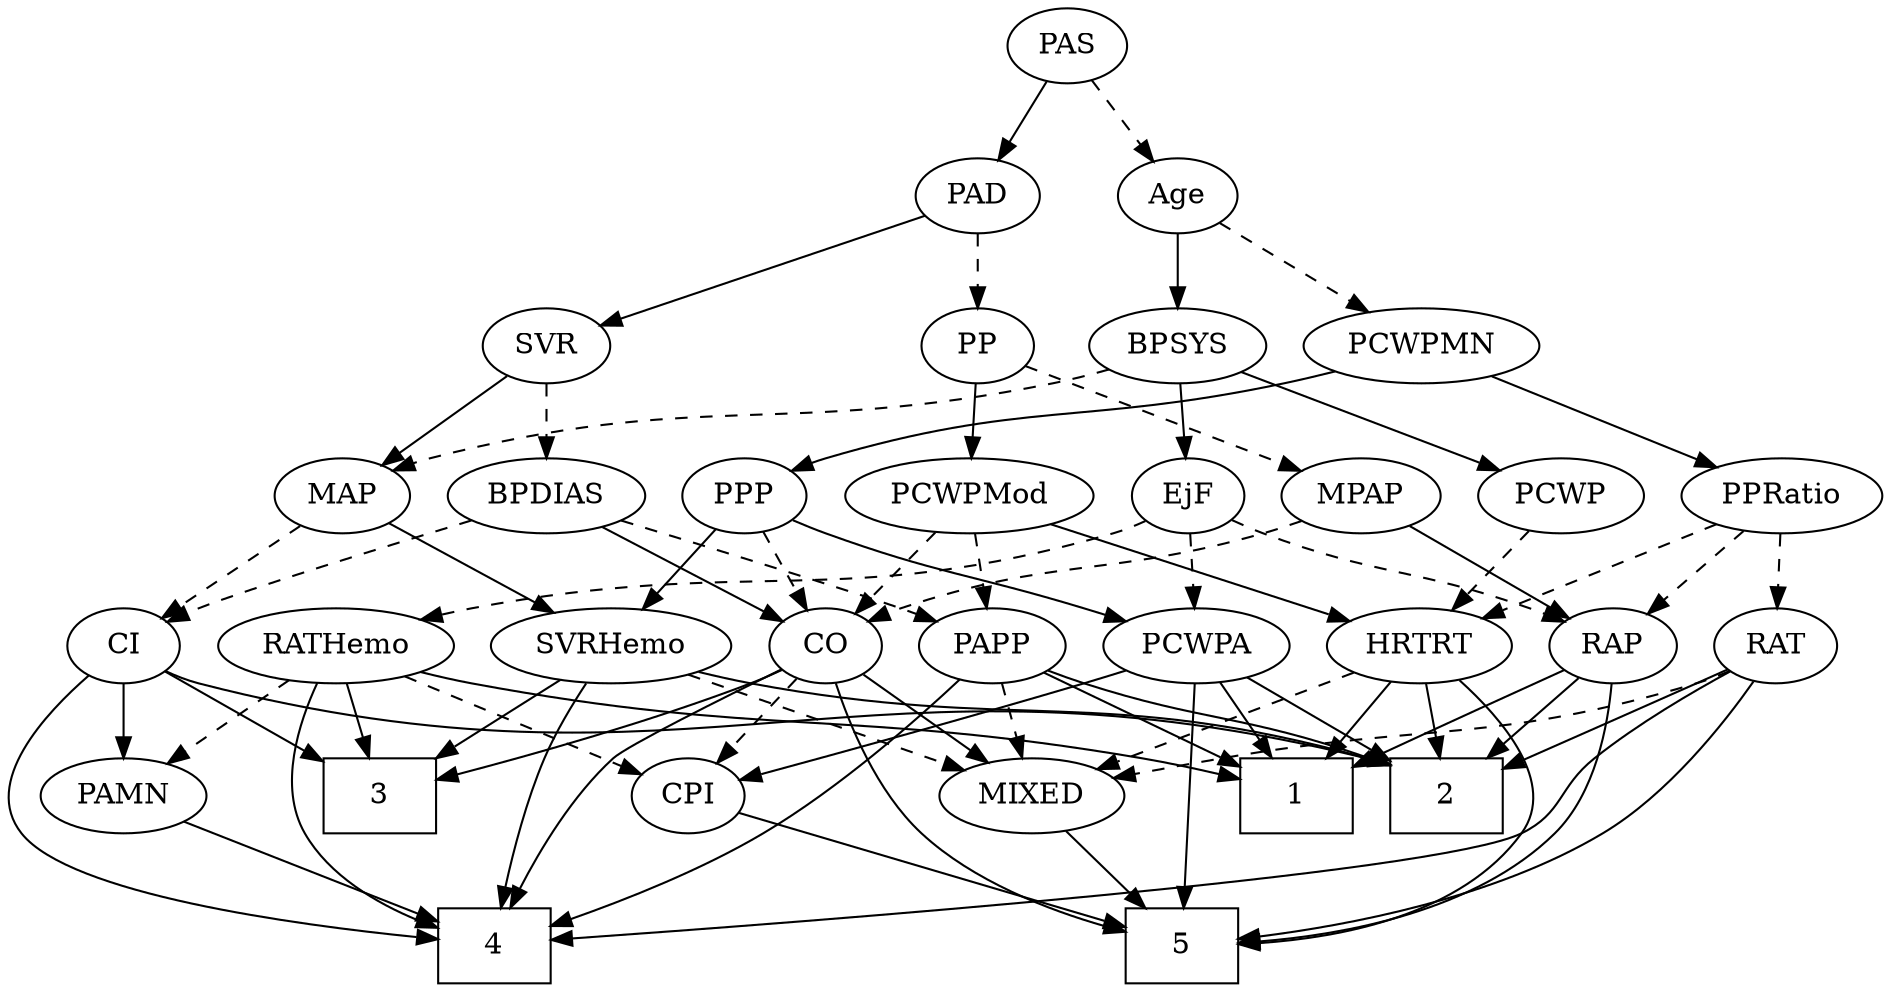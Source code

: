 strict digraph {
	graph [bb="0,0,830.42,468"];
	node [label="\N"];
	1	[height=0.5,
		pos="155.95,90",
		shape=box,
		width=0.75];
	2	[height=0.5,
		pos="227.95,90",
		shape=box,
		width=0.75];
	3	[height=0.5,
		pos="659.95,90",
		shape=box,
		width=0.75];
	4	[height=0.5,
		pos="604.95,18",
		shape=box,
		width=0.75];
	5	[height=0.5,
		pos="282.95,18",
		shape=box,
		width=0.75];
	RAP	[height=0.5,
		pos="27.948,162",
		width=0.77632];
	RAP -> 1	[pos="e,128.74,105.88 48.513,149.75 67.728,139.24 96.834,123.33 119.91,110.71",
		style=solid];
	RAP -> 2	[pos="e,200.63,104.47 49.625,150.36 54.598,148.11 59.907,145.86 64.948,144 117.09,124.76 135.11,128.15 190.94,108.05",
		style=solid];
	RAP -> 5	[pos="e,255.72,20.99 35.613,144.6 45.854,124.48 65.898,90.745 92.948,72 139.43,39.79 205,27.082 245.69,22.118",
		style=solid];
	PAS	[height=0.5,
		pos="347.95,450",
		width=0.75];
	PAD	[height=0.5,
		pos="371.95,378",
		width=0.79437];
	PAS -> PAD	[pos="e,366.19,395.79 353.76,432.05 356.5,424.06 359.83,414.33 362.9,405.4",
		style=solid];
	Age	[height=0.5,
		pos="255.95,378",
		width=0.75];
	PAS -> Age	[pos="e,273.17,392.11 330.64,435.83 316.76,425.27 297.08,410.3 281.41,398.37",
		style=dashed];
	PP	[height=0.5,
		pos="371.95,306",
		width=0.75];
	PAD -> PP	[pos="e,371.95,324.1 371.95,359.7 371.95,351.98 371.95,342.71 371.95,334.11",
		style=dashed];
	SVR	[height=0.5,
		pos="601.95,306",
		width=0.77632];
	PAD -> SVR	[pos="e,577.04,314.58 397.44,369.24 438.85,356.64 520.77,331.71 567.38,317.52",
		style=solid];
	PAMN	[height=0.5,
		pos="778.95,90",
		width=1.011];
	PAMN -> 4	[pos="e,632.1,29.925 751.38,77.908 721.76,65.995 674.55,47.002 641.78,33.816",
		style=solid];
	PCWP	[height=0.5,
		pos="152.95,234",
		width=0.97491];
	HRTRT	[height=0.5,
		pos="185.95,162",
		width=1.1013];
	PCWP -> HRTRT	[pos="e,177.95,179.96 160.77,216.41 164.62,208.25 169.34,198.22 173.66,189.07",
		style=dashed];
	PCWPMod	[height=0.5,
		pos="417.95,234",
		width=1.4443];
	CO	[height=0.5,
		pos="452.95,162",
		width=0.75];
	PCWPMod -> CO	[pos="e,444.79,179.31 426.42,216.05 430.56,207.77 435.64,197.62 440.24,188.42",
		style=dashed];
	PCWPMod -> HRTRT	[pos="e,215.81,173.89 378.71,222 333.17,209.17 260.85,188.63 233.95,180 231.19,179.11 228.34,178.18 225.49,177.21",
		style=solid];
	PAPP	[height=0.5,
		pos="375.95,162",
		width=0.88464];
	PCWPMod -> PAPP	[pos="e,385.73,179.31 407.78,216.05 402.76,207.68 396.59,197.4 391.03,188.13",
		style=dashed];
	PCWPA	[height=0.5,
		pos="284.95,162",
		width=1.1555];
	PCWPA -> 1	[pos="e,182.97,105.66 260.08,147.5 240.73,137 213.61,122.29 191.91,110.51",
		style=solid];
	PCWPA -> 2	[pos="e,241.89,108.12 271.73,144.76 264.81,136.27 256.18,125.68 248.42,116.15",
		style=solid];
	PCWPA -> 5	[pos="e,283.19,36.189 284.71,143.87 284.37,119.67 283.74,75.211 283.33,46.393",
		style=solid];
	CPI	[height=0.5,
		pos="473.95,90",
		width=0.75];
	PCWPA -> CPI	[pos="e,450.92,99.53 315.73,149.6 350.2,136.83 405.82,116.23 441.1,103.16",
		style=solid];
	PCWPMN	[height=0.5,
		pos="149.95,306",
		width=1.3902];
	PPP	[height=0.5,
		pos="514.95,234",
		width=0.75];
	PCWPMN -> PPP	[pos="e,494.44,246.01 186.56,293.54 193.92,291.49 201.64,289.53 208.95,288 327.44,263.17 362.83,286.25 478.95,252 480.89,251.43 482.85,\
250.76 484.81,250.04",
		style=solid];
	PPRatio	[height=0.5,
		pos="59.948,234",
		width=1.1013];
	PCWPMN -> PPRatio	[pos="e,79.248,250.01 129.97,289.46 117.45,279.72 101.14,267.04 87.406,256.36",
		style=solid];
	CO -> 3	[pos="e,632.89,98.116 474.05,150.43 478.89,148.18 484.05,145.9 488.95,144 534.3,126.37 588.13,110.48 623.11,100.8",
		style=solid];
	CO -> 4	[pos="e,596.04,36.042 473.58,150.19 496.51,137.94 531.77,118.35 542.95,108 562.77,89.632 579.85,63.888 591.04,44.81",
		style=solid];
	CO -> 5	[pos="e,310.03,21.21 471.25,148.37 494.76,130.62 530.25,97.586 509.95,72 486.68,42.677 378.51,28.057 320.29,22.203",
		style=solid];
	MIXED	[height=0.5,
		pos="350.95,90",
		width=1.1193];
	CO -> MIXED	[pos="e,372.2,105.59 434.71,148.49 419.78,138.24 398.35,123.53 380.9,111.56",
		style=solid];
	CO -> CPI	[pos="e,468.91,107.79 458.03,144.05 460.43,136.06 463.35,126.33 466.03,117.4",
		style=dashed];
	CI	[height=0.5,
		pos="758.95,162",
		width=0.75];
	CI -> 2	[pos="e,255.18,98.221 738.49,149.81 733.53,147.53 728.15,145.4 722.95,144 541.62,95.134 487.47,137.1 301.95,108 289.86,106.1 276.81,103.35 \
265.09,100.61",
		style=solid];
	CI -> 3	[pos="e,684.33,108.24 740.79,148.16 727.41,138.7 708.85,125.58 692.88,114.29",
		style=solid];
	CI -> 4	[pos="e,632.31,21.488 779.9,150.5 795.24,141.54 814.89,127.07 823.95,108 830.81,93.547 833.84,84.574 823.95,72 801.74,43.782 698.77,28.78 \
642.28,22.55",
		style=solid];
	CI -> PAMN	[pos="e,774.01,108.28 763.79,144.05 766.02,136.26 768.71,126.82 771.21,118.08",
		style=solid];
	SVRHemo	[height=0.5,
		pos="547.95,162",
		width=1.3902];
	SVRHemo -> 2	[pos="e,254.96,97.449 510.94,149.78 503.68,147.74 496.1,145.72 488.95,144 406.64,124.26 384.76,125.48 301.95,108 289.88,105.45 276.74,\
102.5 264.93,99.769",
		style=solid];
	SVRHemo -> 3	[pos="e,632.68,108.04 571.7,146.15 586.9,136.65 606.91,124.15 624.03,113.45",
		style=solid];
	SVRHemo -> 4	[pos="e,601.86,36.232 559.98,144.51 566.91,134.39 575.33,120.92 580.95,108 589.64,88.003 595.88,64.079 599.81,46.074",
		style=solid];
	SVRHemo -> MIXED	[pos="e,381.63,101.9 513.63,148.81 479.57,136.7 427.38,118.16 391.34,105.35",
		style=dashed];
	MIXED -> 5	[pos="e,299.75,36.292 335.52,73.116 327.02,64.373 316.3,53.334 306.76,43.51",
		style=solid];
	BPSYS	[height=0.5,
		pos="255.95,306",
		width=1.0471];
	BPSYS -> PCWP	[pos="e,173.41,248.91 235.1,290.83 219.79,280.42 198.78,266.15 181.84,254.64",
		style=solid];
	MAP	[height=0.5,
		pos="692.95,234",
		width=0.84854];
	BPSYS -> MAP	[pos="e,670.08,246.05 288.9,297.25 303.28,294.06 320.39,290.53 335.95,288 475.9,265.24 515.83,288.11 652.95,252 655.44,251.34 657.97,250.56 \
660.5,249.7",
		style=dashed];
	EjF	[height=0.5,
		pos="232.95,234",
		width=0.75];
	BPSYS -> EjF	[pos="e,238.46,251.79 250.38,288.05 247.75,280.06 244.56,270.33 241.62,261.4",
		style=solid];
	BPDIAS	[height=0.5,
		pos="601.95,234",
		width=1.1735];
	BPDIAS -> CO	[pos="e,474.26,173.08 574.54,220.17 551.65,209.45 518.16,193.75 488.95,180 487.17,179.16 485.33,178.3 483.49,177.43",
		style=solid];
	BPDIAS -> CI	[pos="e,737.67,173.17 630.9,220.59 655.48,209.99 691.64,194.25 722.95,180 724.74,179.18 726.58,178.34 728.43,177.48",
		style=dashed];
	BPDIAS -> PAPP	[pos="e,400.46,173.78 570.21,222.1 563.85,220 557.2,217.88 550.95,216 491.89,198.24 475.33,199.85 416.95,180 414.67,179.23 412.34,178.39 \
410,177.51",
		style=dashed];
	HRTRT -> 1	[pos="e,163.35,108.28 178.69,144.05 175.27,136.09 171.12,126.41 167.31,117.51",
		style=solid];
	HRTRT -> 2	[pos="e,217.48,108.45 195.9,144.41 200.78,136.28 206.76,126.31 212.24,117.18",
		style=solid];
	HRTRT -> 5	[pos="e,255.76,18.815 160.4,148.05 145.62,139.04 128.33,125.49 119.95,108 113.03,93.573 110.54,84.945 119.95,72 148.48,32.718 206.86,21.979 \
245.44,19.357",
		style=solid];
	HRTRT -> MIXED	[pos="e,322.82,102.93 213.94,149.13 241.32,137.51 283.19,119.75 313.44,106.91",
		style=dashed];
	RATHemo	[height=0.5,
		pos="664.95,162",
		width=1.3721];
	RATHemo -> 1	[pos="e,183.08,105.03 629.33,149.35 621.99,147.3 614.27,145.38 606.95,144 428.2,110.4 372.63,154.68 192.85,107.65",
		style=solid];
	RATHemo -> 3	[pos="e,661.17,108.1 663.71,143.7 663.16,135.98 662.5,126.71 661.88,118.11",
		style=solid];
	RATHemo -> 4	[pos="e,632.24,26.659 678.77,144.47 692.43,125.98 709.48,95.548 695.95,72 684.28,51.704 661.52,38.451 641.68,30.274",
		style=solid];
	RATHemo -> PAMN	[pos="e,757.12,104.4 689.12,146.15 706.42,135.53 729.84,121.15 748.43,109.74",
		style=dashed];
	RATHemo -> CPI	[pos="e,497.11,99.489 631.24,148.65 596.15,135.79 541.55,115.78 506.79,103.04",
		style=dashed];
	MAP -> CI	[pos="e,745.11,177.68 707.27,217.81 716.3,208.23 728.11,195.7 738.16,185.04",
		style=dashed];
	MAP -> SVRHemo	[pos="e,576.55,176.81 669.97,221.91 647.33,210.98 612.34,194.08 585.62,181.19",
		style=solid];
	MPAP	[height=0.5,
		pos="312.95,234",
		width=0.97491];
	MPAP -> RAP	[pos="e,49.102,173.84 286.7,221.91 280.92,219.73 274.79,217.63 268.95,216 180.26,191.29 152.83,207.44 64.948,180 62.809,179.33 60.634,\
178.57 58.462,177.75",
		style=solid];
	MPAP -> CO	[pos="e,432.04,173.46 337.33,220.81 361.09,208.93 397.27,190.84 422.81,178.07",
		style=dashed];
	CPI -> 5	[pos="e,310.07,28.94 450.91,80.556 418.39,68.64 358.69,46.759 319.92,32.552",
		style=solid];
	PP -> PCWPMod	[pos="e,406.91,251.8 382.39,289.12 387.99,280.59 395.02,269.89 401.35,260.25",
		style=solid];
	PP -> MPAP	[pos="e,326.55,251.13 359.15,289.81 351.55,280.8 341.75,269.18 333.14,258.95",
		style=dashed];
	PPP -> PCWPA	[pos="e,316.03,174.01 493.92,222.23 489.08,219.98 483.89,217.77 478.95,216 416.82,193.81 398.23,198.63 334.95,180 331.97,179.12 328.9,\
178.18 325.82,177.2",
		style=solid];
	PPP -> CO	[pos="e,466.08,177.82 501.8,218.15 493.41,208.69 482.39,196.24 472.93,185.56",
		style=dashed];
	PPP -> SVRHemo	[pos="e,539.95,179.96 522.77,216.41 526.62,208.25 531.34,198.22 535.66,189.07",
		style=solid];
	PAPP -> 1	[pos="e,183.23,104.56 351.64,149.95 346.52,147.83 341.1,145.73 335.95,144 276.33,124.02 255.98,129.58 192.86,107.96",
		style=solid];
	PAPP -> 2	[pos="e,255.18,103.88 352.17,149.75 328.49,138.55 291.81,121.21 264.44,108.26",
		style=solid];
	PAPP -> 4	[pos="e,577.94,22.124 383.34,144.4 393.07,124.39 412.02,91.096 437.95,72 476.85,43.35 531.76,29.849 567.84,23.728",
		style=solid];
	PAPP -> MIXED	[pos="e,357.12,108.28 369.9,144.05 367.08,136.18 363.67,126.62 360.52,117.79",
		style=dashed];
	SVR -> BPDIAS	[pos="e,601.95,252.1 601.95,287.7 601.95,279.98 601.95,270.71 601.95,262.11",
		style=dashed];
	SVR -> MAP	[pos="e,675.15,248.69 619.49,291.5 633,281.11 651.88,266.59 667.11,254.87",
		style=solid];
	RAT	[height=0.5,
		pos="100.95,162",
		width=0.75827];
	RAT -> 2	[pos="e,200.49,106.14 121.35,149.75 140.21,139.36 168.67,123.67 191.44,111.12",
		style=solid];
	RAT -> 4	[pos="e,577.66,20.141 99.192,143.71 98.178,123.34 100.02,90.005 119.95,72 153.02,42.121 459.6,25.546 567.55,20.597",
		style=solid];
	RAT -> 5	[pos="e,255.74,18.683 97.54,143.83 94.693,124.2 93.397,92.17 109.95,72 142.87,31.875 205.37,21.467 245.54,19.131",
		style=solid];
	RAT -> MIXED	[pos="e,314.33,97.762 121.97,150.22 126.82,147.98 132,145.76 136.95,144 193.32,123.93 260.64,108.61 304.52,99.722",
		style=dashed];
	PPRatio -> RAP	[pos="e,35.622,179.79 52.201,216.05 48.506,207.97 44.003,198.12 39.884,189.11",
		style=dashed];
	PPRatio -> HRTRT	[pos="e,161.61,176.52 83.944,219.67 103.44,208.84 131.14,193.45 152.76,181.44",
		style=dashed];
	PPRatio -> RAT	[pos="e,91.583,178.99 69.664,216.41 74.689,207.83 80.922,197.19 86.498,187.67",
		style=dashed];
	Age -> PCWPMN	[pos="e,173.01,322.23 237.48,364.81 222.09,354.64 199.81,339.93 181.58,327.89",
		style=dashed];
	Age -> BPSYS	[pos="e,255.95,324.1 255.95,359.7 255.95,351.98 255.95,342.71 255.95,334.11",
		style=solid];
	EjF -> RAP	[pos="e,49.611,173.67 211.89,222.3 207.05,220.06 201.88,217.82 196.95,216 139.9,194.94 122.1,200.76 64.948,180 63.054,179.31 61.123,178.57 \
59.187,177.78",
		style=dashed];
	EjF -> PCWPA	[pos="e,272.71,179.47 244.49,217.46 250.97,208.74 259.2,197.65 266.55,187.76",
		style=dashed];
	EjF -> RATHemo	[pos="e,629.31,174.53 253.43,221.89 258.39,219.6 263.76,217.46 268.95,216 414.4,175.17 458.76,209.36 606.95,180 611.06,179.19 615.3,178.21 \
619.53,177.15",
		style=dashed];
}
